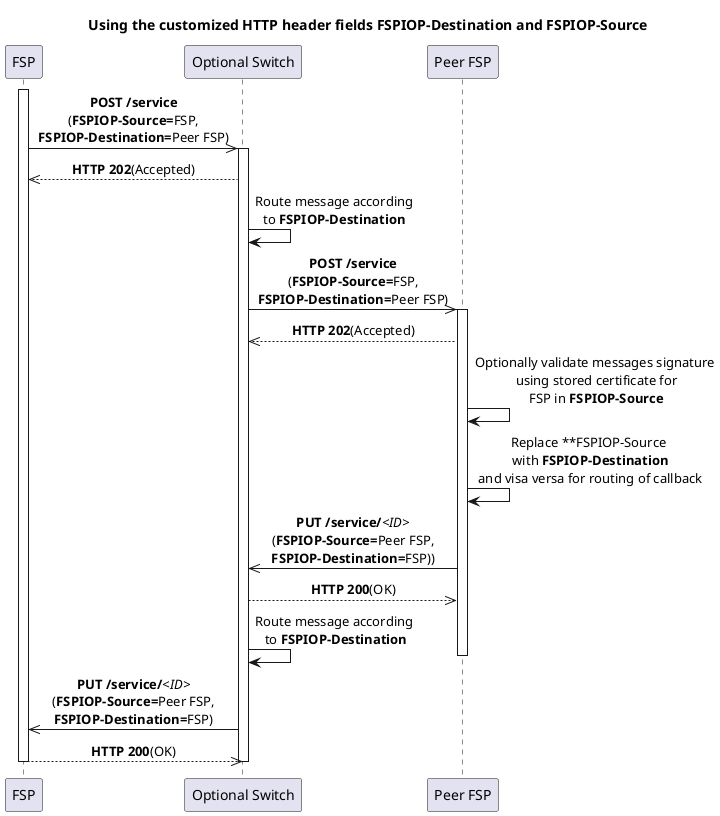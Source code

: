 /'*****
 License
 --------------
 Copyright © 2017 Bill & Melinda Gates Foundation
 The Mojaloop files are made available by the Bill & Melinda Gates Foundation under the Apache License, Version 2.0 (the "License") and you may not use these files except in compliance with the License. You may obtain a copy of the License at
 http://www.apache.org/licenses/LICENSE-2.0
 Unless required by applicable law or agreed to in writing, the Mojaloop files are distributed on an "AS IS" BASIS, WITHOUT WARRANTIES OR CONDITIONS OF ANY KIND, either express or implied. See the License for the specific language governing permissions and limitations under the License.
 Contributors
 --------------
 This is the official list of the Mojaloop project contributors for this file.
 Names of the original copyright holders (individuals or organizations)
 should be listed with a '*' in the first column. People who have
 contributed from an organization can be listed under the organization
 that actually holds the copyright for their contributions (see the
 Gates Foundation organization for an example). Those individuals should have
 their names indented and be marked with a '-'. Email address can be added
 optionally within square brackets <email>.
 * Gates Foundation
 - Name Surname <name.surname@gatesfoundation.com>

 * Henk Kodde <henk.kodde@modusbox.com>
 --------------
 ******'/

@startuml
' declaring skinparam
skinparam sequenceMessageAlign center

' declare title
title Using the customized HTTP header fields FSPIOP-Destination and FSPIOP-Source

' Actor Keys:
' participant - FSP or Switch

' declare actors
participant "FSP" as FSP
participant "Optional Switch" as OPTSWITCH
participant "Peer FSP" as PEERFSP

' start flow

activate FSP
FSP ->> OPTSWITCH: **POST /service**\n(**FSPIOP-Source=**FSP,\n**FSPIOP-Destination=**Peer FSP)
activate OPTSWITCH
FSP <<-- OPTSWITCH: **HTTP 202**(Accepted)
OPTSWITCH -> OPTSWITCH: Route message according\nto **FSPIOP-Destination**
OPTSWITCH ->> PEERFSP: **POST /service**\n(**FSPIOP-Source=**FSP,\n**FSPIOP-Destination=**Peer FSP)
activate PEERFSP
OPTSWITCH <<-- PEERFSP: **HTTP 202**(Accepted)
PEERFSP -> PEERFSP: Optionally validate messages signature\n using stored certificate for\n FSP in **FSPIOP-Source**
PEERFSP -> PEERFSP: Replace **FSPIOP-Source\n with **FSPIOP-Destination**\n and visa versa for routing of callback
OPTSWITCH <<- PEERFSP: **PUT /service/**//<ID>//\n(**FSPIOP-Source=**Peer FSP,\n**FSPIOP-Destination=**FSP))
OPTSWITCH -->> PEERFSP: **HTTP 200**(OK)
OPTSWITCH -> OPTSWITCH: Route message according\n to **FSPIOP-Destination**
deactivate PEERFSP
FSP <<- OPTSWITCH: **PUT /service/**//<ID>//\n(**FSPIOP-Source=**Peer FSP,\n**FSPIOP-Destination=**FSP)
FSP -->> OPTSWITCH: **HTTP 200**(OK)
deactivate OPTSWITCH
deactivate FSP
@enduml
